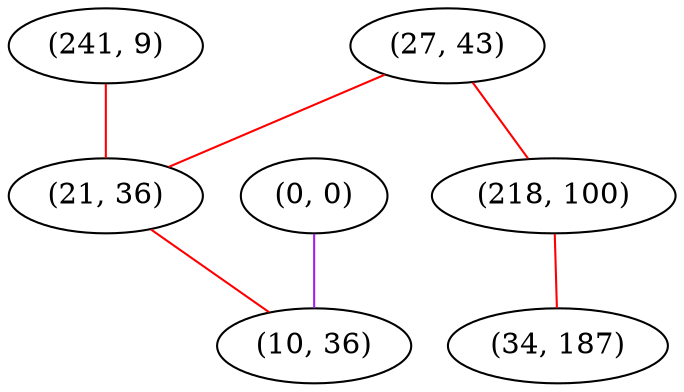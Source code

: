 graph "" {
"(27, 43)";
"(241, 9)";
"(21, 36)";
"(0, 0)";
"(218, 100)";
"(34, 187)";
"(10, 36)";
"(27, 43)" -- "(21, 36)"  [color=red, key=0, weight=1];
"(27, 43)" -- "(218, 100)"  [color=red, key=0, weight=1];
"(241, 9)" -- "(21, 36)"  [color=red, key=0, weight=1];
"(21, 36)" -- "(10, 36)"  [color=red, key=0, weight=1];
"(0, 0)" -- "(10, 36)"  [color=purple, key=0, weight=4];
"(218, 100)" -- "(34, 187)"  [color=red, key=0, weight=1];
}
